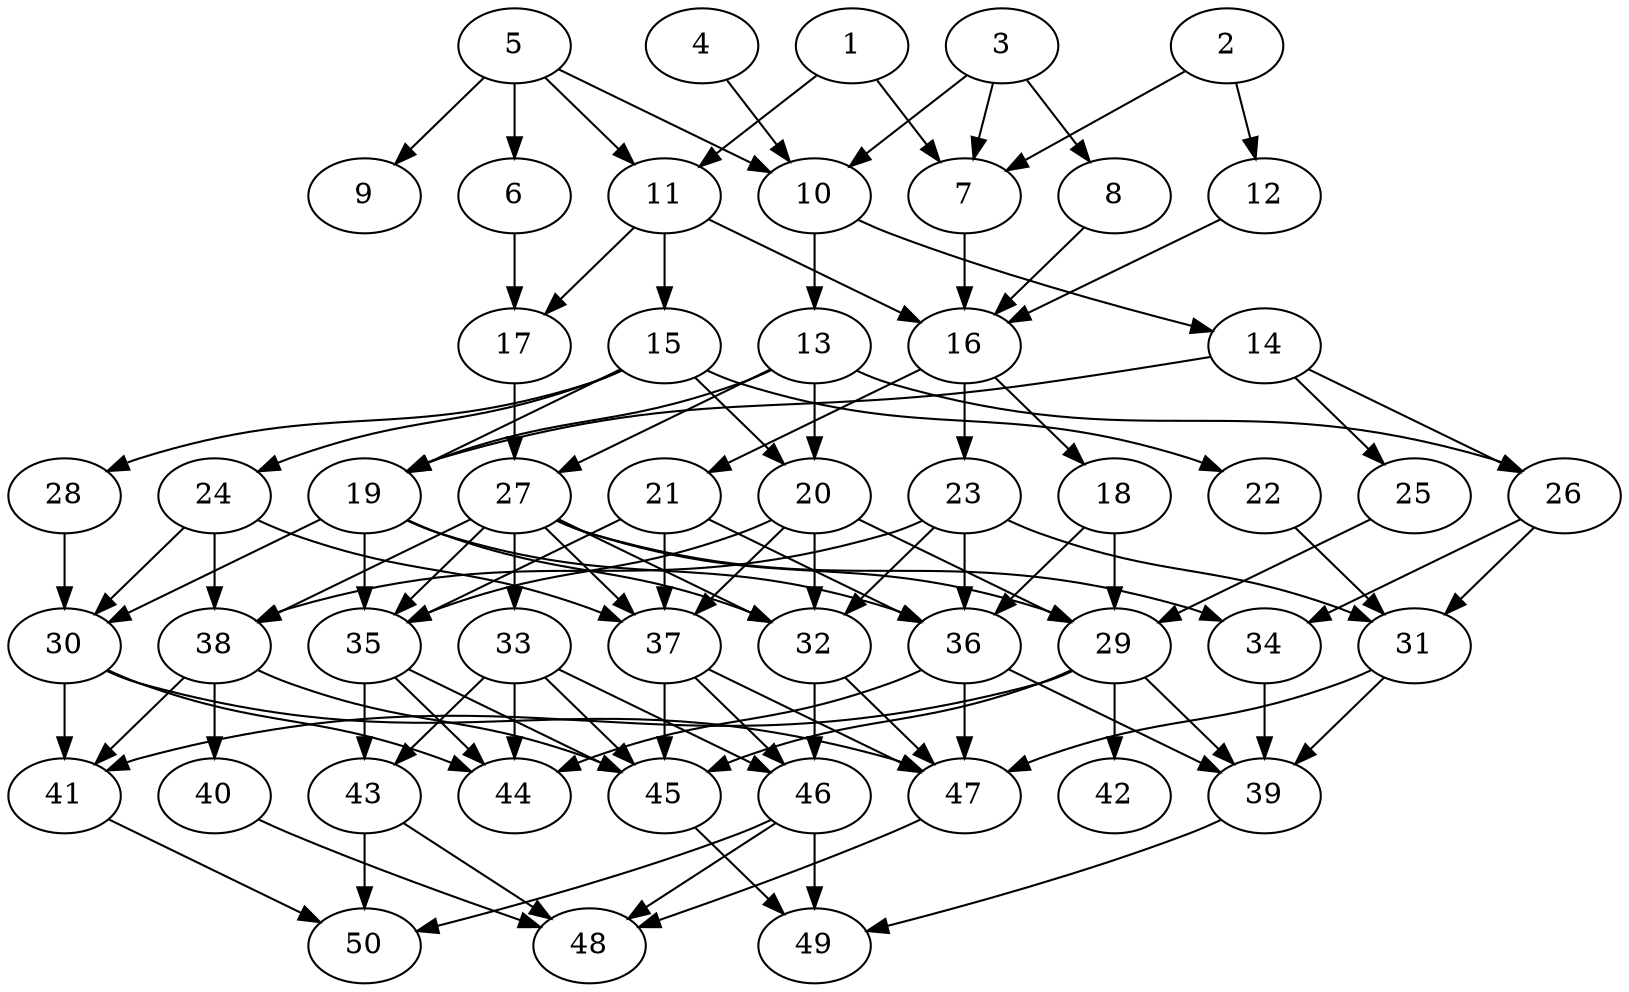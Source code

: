 // DAG automatically generated by daggen at Tue Aug  6 16:32:29 2019
// ./daggen --dot -n 50 --ccr 0.3 --fat 0.6 --regular 0.5 --density 0.5 --mindata 5242880 --maxdata 52428800 
digraph G {
  1 [size="32208213", alpha="0.15", expect_size="9662464"] 
  1 -> 7 [size ="9662464"]
  1 -> 11 [size ="9662464"]
  2 [size="87937707", alpha="0.13", expect_size="26381312"] 
  2 -> 7 [size ="26381312"]
  2 -> 12 [size ="26381312"]
  3 [size="133611520", alpha="0.09", expect_size="40083456"] 
  3 -> 7 [size ="40083456"]
  3 -> 8 [size ="40083456"]
  3 -> 10 [size ="40083456"]
  4 [size="86831787", alpha="0.15", expect_size="26049536"] 
  4 -> 10 [size ="26049536"]
  5 [size="24340480", alpha="0.06", expect_size="7302144"] 
  5 -> 6 [size ="7302144"]
  5 -> 9 [size ="7302144"]
  5 -> 10 [size ="7302144"]
  5 -> 11 [size ="7302144"]
  6 [size="150865920", alpha="0.06", expect_size="45259776"] 
  6 -> 17 [size ="45259776"]
  7 [size="152688640", alpha="0.16", expect_size="45806592"] 
  7 -> 16 [size ="45806592"]
  8 [size="145411413", alpha="0.17", expect_size="43623424"] 
  8 -> 16 [size ="43623424"]
  9 [size="147674453", alpha="0.18", expect_size="44302336"] 
  10 [size="99993600", alpha="0.07", expect_size="29998080"] 
  10 -> 13 [size ="29998080"]
  10 -> 14 [size ="29998080"]
  11 [size="126440107", alpha="0.01", expect_size="37932032"] 
  11 -> 15 [size ="37932032"]
  11 -> 16 [size ="37932032"]
  11 -> 17 [size ="37932032"]
  12 [size="85486933", alpha="0.18", expect_size="25646080"] 
  12 -> 16 [size ="25646080"]
  13 [size="28873387", alpha="0.12", expect_size="8662016"] 
  13 -> 19 [size ="8662016"]
  13 -> 20 [size ="8662016"]
  13 -> 26 [size ="8662016"]
  13 -> 27 [size ="8662016"]
  14 [size="96382293", alpha="0.09", expect_size="28914688"] 
  14 -> 19 [size ="28914688"]
  14 -> 25 [size ="28914688"]
  14 -> 26 [size ="28914688"]
  15 [size="59648000", alpha="0.02", expect_size="17894400"] 
  15 -> 19 [size ="17894400"]
  15 -> 20 [size ="17894400"]
  15 -> 22 [size ="17894400"]
  15 -> 24 [size ="17894400"]
  15 -> 28 [size ="17894400"]
  16 [size="102908587", alpha="0.17", expect_size="30872576"] 
  16 -> 18 [size ="30872576"]
  16 -> 21 [size ="30872576"]
  16 -> 23 [size ="30872576"]
  17 [size="146872320", alpha="0.08", expect_size="44061696"] 
  17 -> 27 [size ="44061696"]
  18 [size="112605867", alpha="0.08", expect_size="33781760"] 
  18 -> 29 [size ="33781760"]
  18 -> 36 [size ="33781760"]
  19 [size="89425920", alpha="0.12", expect_size="26827776"] 
  19 -> 30 [size ="26827776"]
  19 -> 32 [size ="26827776"]
  19 -> 35 [size ="26827776"]
  19 -> 36 [size ="26827776"]
  20 [size="77018453", alpha="0.08", expect_size="23105536"] 
  20 -> 29 [size ="23105536"]
  20 -> 32 [size ="23105536"]
  20 -> 35 [size ="23105536"]
  20 -> 37 [size ="23105536"]
  21 [size="131863893", alpha="0.05", expect_size="39559168"] 
  21 -> 35 [size ="39559168"]
  21 -> 36 [size ="39559168"]
  21 -> 37 [size ="39559168"]
  22 [size="139461973", alpha="0.12", expect_size="41838592"] 
  22 -> 31 [size ="41838592"]
  23 [size="121125547", alpha="0.14", expect_size="36337664"] 
  23 -> 31 [size ="36337664"]
  23 -> 32 [size ="36337664"]
  23 -> 36 [size ="36337664"]
  23 -> 38 [size ="36337664"]
  24 [size="57204053", alpha="0.04", expect_size="17161216"] 
  24 -> 30 [size ="17161216"]
  24 -> 37 [size ="17161216"]
  24 -> 38 [size ="17161216"]
  25 [size="126890667", alpha="0.15", expect_size="38067200"] 
  25 -> 29 [size ="38067200"]
  26 [size="140014933", alpha="0.03", expect_size="42004480"] 
  26 -> 31 [size ="42004480"]
  26 -> 34 [size ="42004480"]
  27 [size="113063253", alpha="0.09", expect_size="33918976"] 
  27 -> 29 [size ="33918976"]
  27 -> 32 [size ="33918976"]
  27 -> 33 [size ="33918976"]
  27 -> 34 [size ="33918976"]
  27 -> 35 [size ="33918976"]
  27 -> 37 [size ="33918976"]
  27 -> 38 [size ="33918976"]
  28 [size="19691520", alpha="0.10", expect_size="5907456"] 
  28 -> 30 [size ="5907456"]
  29 [size="79042560", alpha="0.08", expect_size="23712768"] 
  29 -> 39 [size ="23712768"]
  29 -> 41 [size ="23712768"]
  29 -> 42 [size ="23712768"]
  29 -> 45 [size ="23712768"]
  30 [size="171212800", alpha="0.17", expect_size="51363840"] 
  30 -> 41 [size ="51363840"]
  30 -> 44 [size ="51363840"]
  30 -> 47 [size ="51363840"]
  31 [size="73803093", alpha="0.20", expect_size="22140928"] 
  31 -> 39 [size ="22140928"]
  31 -> 47 [size ="22140928"]
  32 [size="116118187", alpha="0.11", expect_size="34835456"] 
  32 -> 46 [size ="34835456"]
  32 -> 47 [size ="34835456"]
  33 [size="54046720", alpha="0.03", expect_size="16214016"] 
  33 -> 43 [size ="16214016"]
  33 -> 44 [size ="16214016"]
  33 -> 45 [size ="16214016"]
  33 -> 46 [size ="16214016"]
  34 [size="161017173", alpha="0.06", expect_size="48305152"] 
  34 -> 39 [size ="48305152"]
  35 [size="34525867", alpha="0.14", expect_size="10357760"] 
  35 -> 43 [size ="10357760"]
  35 -> 44 [size ="10357760"]
  35 -> 45 [size ="10357760"]
  36 [size="153299627", alpha="0.13", expect_size="45989888"] 
  36 -> 39 [size ="45989888"]
  36 -> 44 [size ="45989888"]
  36 -> 47 [size ="45989888"]
  37 [size="21582507", alpha="0.08", expect_size="6474752"] 
  37 -> 45 [size ="6474752"]
  37 -> 46 [size ="6474752"]
  37 -> 47 [size ="6474752"]
  38 [size="89159680", alpha="0.16", expect_size="26747904"] 
  38 -> 40 [size ="26747904"]
  38 -> 41 [size ="26747904"]
  38 -> 45 [size ="26747904"]
  39 [size="169396907", alpha="0.12", expect_size="50819072"] 
  39 -> 49 [size ="50819072"]
  40 [size="77922987", alpha="0.16", expect_size="23376896"] 
  40 -> 48 [size ="23376896"]
  41 [size="54538240", alpha="0.15", expect_size="16361472"] 
  41 -> 50 [size ="16361472"]
  42 [size="50923520", alpha="0.09", expect_size="15277056"] 
  43 [size="135092907", alpha="0.17", expect_size="40527872"] 
  43 -> 48 [size ="40527872"]
  43 -> 50 [size ="40527872"]
  44 [size="161157120", alpha="0.09", expect_size="48347136"] 
  45 [size="50735787", alpha="0.15", expect_size="15220736"] 
  45 -> 49 [size ="15220736"]
  46 [size="160573440", alpha="0.17", expect_size="48172032"] 
  46 -> 48 [size ="48172032"]
  46 -> 49 [size ="48172032"]
  46 -> 50 [size ="48172032"]
  47 [size="104246613", alpha="0.11", expect_size="31273984"] 
  47 -> 48 [size ="31273984"]
  48 [size="168437760", alpha="0.06", expect_size="50531328"] 
  49 [size="133700267", alpha="0.08", expect_size="40110080"] 
  50 [size="71994027", alpha="0.10", expect_size="21598208"] 
}
